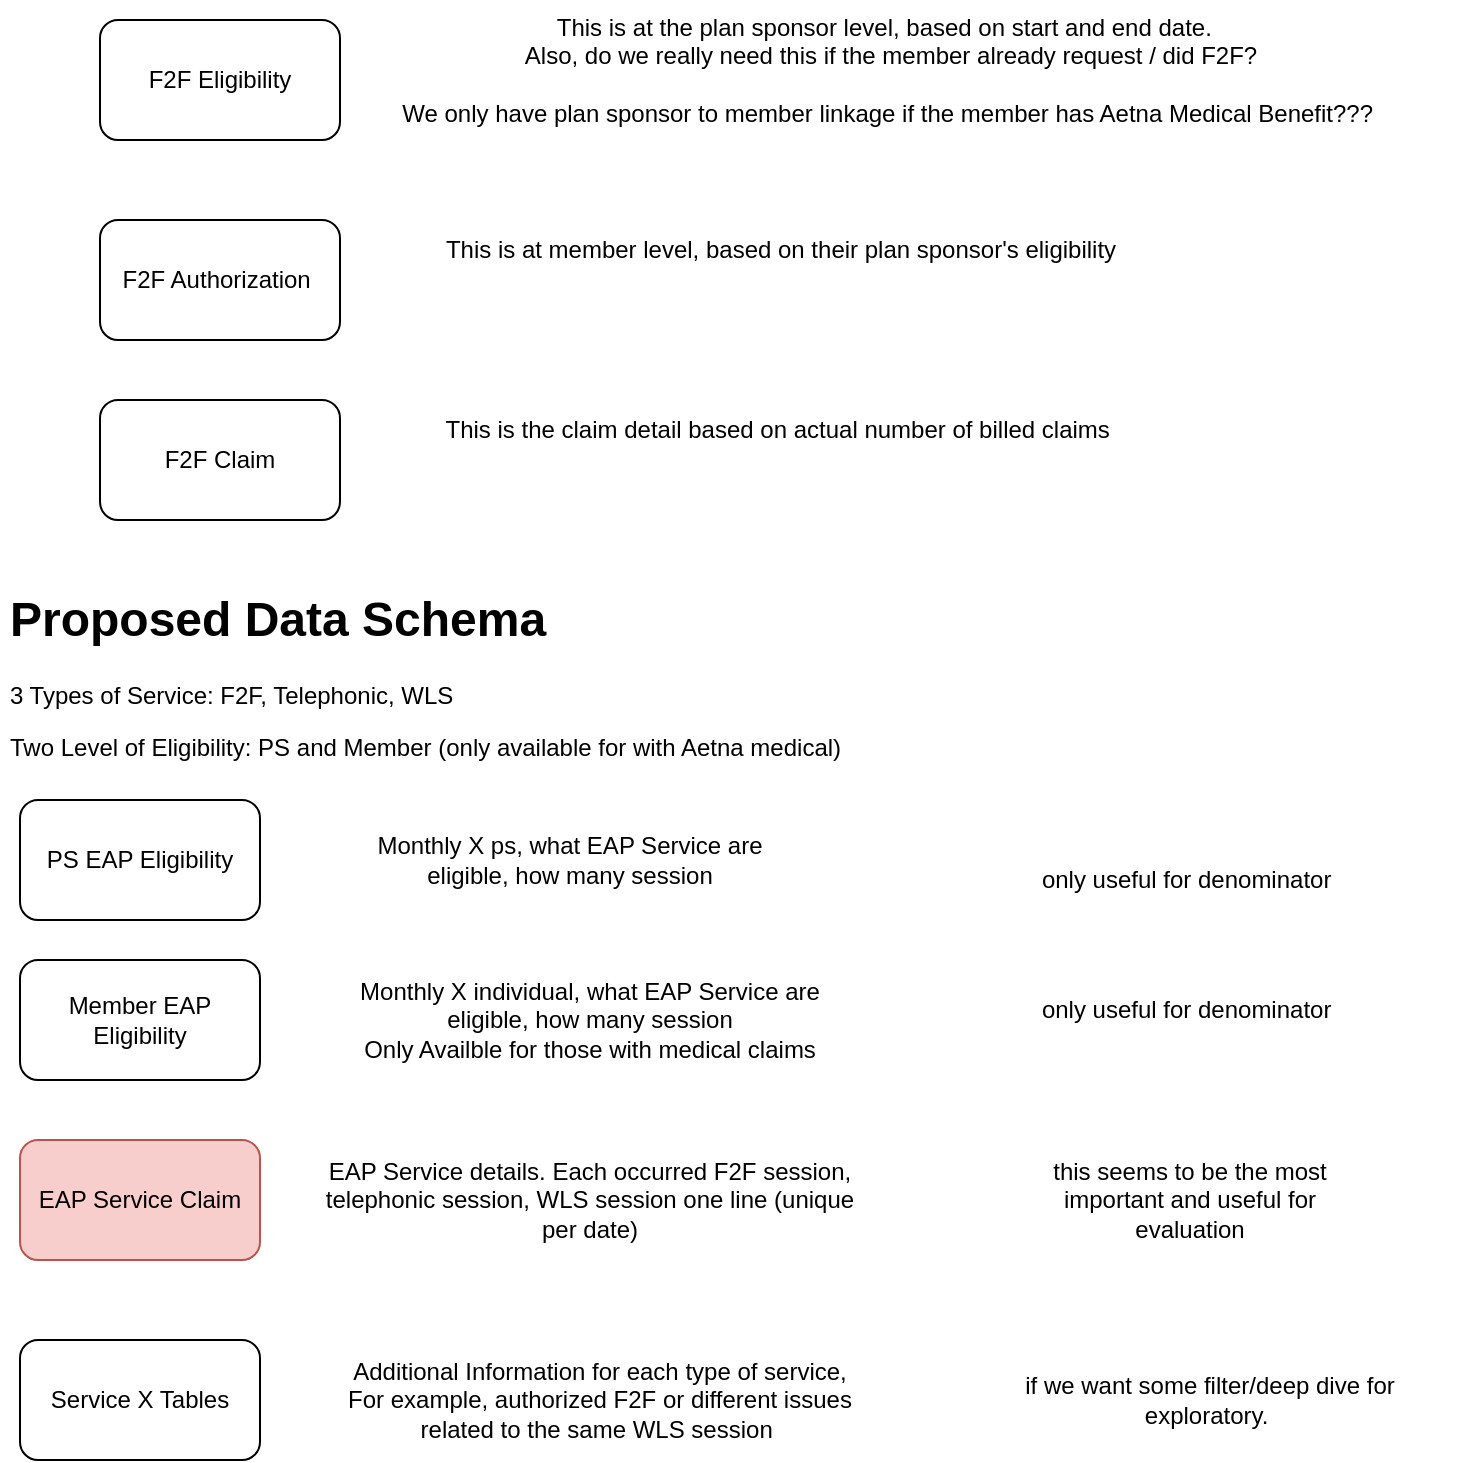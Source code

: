 <mxfile version="20.6.2" type="github">
  <diagram id="JimvKLFMV4bd7w0cs6DW" name="Page-1">
    <mxGraphModel dx="1470" dy="788" grid="1" gridSize="10" guides="1" tooltips="1" connect="1" arrows="1" fold="1" page="1" pageScale="1" pageWidth="850" pageHeight="1100" math="0" shadow="0">
      <root>
        <mxCell id="0" />
        <mxCell id="1" parent="0" />
        <mxCell id="R-19UEIqgZbKDTWxE5e_-1" value="F2F Claim" style="rounded=1;whiteSpace=wrap;html=1;" vertex="1" parent="1">
          <mxGeometry x="120" y="330" width="120" height="60" as="geometry" />
        </mxCell>
        <mxCell id="R-19UEIqgZbKDTWxE5e_-2" value="F2F Authorization&amp;nbsp;" style="rounded=1;whiteSpace=wrap;html=1;" vertex="1" parent="1">
          <mxGeometry x="120" y="240" width="120" height="60" as="geometry" />
        </mxCell>
        <mxCell id="R-19UEIqgZbKDTWxE5e_-3" value="F2F Eligibility" style="rounded=1;whiteSpace=wrap;html=1;" vertex="1" parent="1">
          <mxGeometry x="120" y="140" width="120" height="60" as="geometry" />
        </mxCell>
        <mxCell id="R-19UEIqgZbKDTWxE5e_-4" value="This is at the plan sponsor level, based on start and end date.&amp;nbsp;&amp;nbsp;&lt;br&gt;Also, do we really need this if the member already request / did F2F?&lt;br&gt;&lt;br&gt;We only have plan sponsor to member linkage if the member has Aetna Medical Benefit???&amp;nbsp;" style="text;html=1;align=center;verticalAlign=middle;resizable=0;points=[];autosize=1;strokeColor=none;fillColor=none;" vertex="1" parent="1">
          <mxGeometry x="260" y="130" width="510" height="70" as="geometry" />
        </mxCell>
        <mxCell id="R-19UEIqgZbKDTWxE5e_-5" value="This is at member level, based on their plan sponsor&#39;s eligibility" style="text;html=1;align=center;verticalAlign=middle;resizable=0;points=[];autosize=1;strokeColor=none;fillColor=none;" vertex="1" parent="1">
          <mxGeometry x="280" y="240" width="360" height="30" as="geometry" />
        </mxCell>
        <mxCell id="R-19UEIqgZbKDTWxE5e_-6" value="This is the claim detail based on actual number of billed claims&amp;nbsp;" style="text;html=1;align=center;verticalAlign=middle;resizable=0;points=[];autosize=1;strokeColor=none;fillColor=none;" vertex="1" parent="1">
          <mxGeometry x="280" y="330" width="360" height="30" as="geometry" />
        </mxCell>
        <mxCell id="R-19UEIqgZbKDTWxE5e_-7" value="&lt;h1&gt;Proposed Data Schema&amp;nbsp;&lt;/h1&gt;&lt;p&gt;3 Types of Service: F2F, Telephonic, WLS&amp;nbsp;&lt;/p&gt;&lt;p&gt;Two Level of Eligibility: PS and Member (only available for with Aetna medical)&lt;/p&gt;&lt;p&gt;&lt;br&gt;&lt;/p&gt;" style="text;html=1;strokeColor=none;fillColor=none;spacing=5;spacingTop=-20;whiteSpace=wrap;overflow=hidden;rounded=0;" vertex="1" parent="1">
          <mxGeometry x="70" y="420" width="440" height="120" as="geometry" />
        </mxCell>
        <mxCell id="R-19UEIqgZbKDTWxE5e_-8" value="Service X Tables" style="rounded=1;whiteSpace=wrap;html=1;" vertex="1" parent="1">
          <mxGeometry x="80" y="800" width="120" height="60" as="geometry" />
        </mxCell>
        <mxCell id="R-19UEIqgZbKDTWxE5e_-9" value="EAP Service Claim" style="rounded=1;whiteSpace=wrap;html=1;fillColor=#f8cecc;strokeColor=#b85450;" vertex="1" parent="1">
          <mxGeometry x="80" y="700" width="120" height="60" as="geometry" />
        </mxCell>
        <mxCell id="R-19UEIqgZbKDTWxE5e_-10" value="PS EAP Eligibility" style="rounded=1;whiteSpace=wrap;html=1;" vertex="1" parent="1">
          <mxGeometry x="80" y="530" width="120" height="60" as="geometry" />
        </mxCell>
        <mxCell id="R-19UEIqgZbKDTWxE5e_-11" value="Member EAP Eligibility" style="rounded=1;whiteSpace=wrap;html=1;" vertex="1" parent="1">
          <mxGeometry x="80" y="610" width="120" height="60" as="geometry" />
        </mxCell>
        <mxCell id="R-19UEIqgZbKDTWxE5e_-12" value="Monthly X ps, what EAP Service are eligible, how many session" style="text;html=1;strokeColor=none;fillColor=none;align=center;verticalAlign=middle;whiteSpace=wrap;rounded=0;" vertex="1" parent="1">
          <mxGeometry x="250" y="545" width="210" height="30" as="geometry" />
        </mxCell>
        <mxCell id="R-19UEIqgZbKDTWxE5e_-13" value="Monthly X individual, what EAP Service are eligible, how many session&lt;br&gt;Only Availble for those with medical claims" style="text;html=1;strokeColor=none;fillColor=none;align=center;verticalAlign=middle;whiteSpace=wrap;rounded=0;" vertex="1" parent="1">
          <mxGeometry x="230" y="625" width="270" height="30" as="geometry" />
        </mxCell>
        <mxCell id="R-19UEIqgZbKDTWxE5e_-14" value="EAP Service details. Each occurred F2F session, telephonic session, WLS session one line (unique per date)" style="text;html=1;strokeColor=none;fillColor=none;align=center;verticalAlign=middle;whiteSpace=wrap;rounded=0;" vertex="1" parent="1">
          <mxGeometry x="230" y="715" width="270" height="30" as="geometry" />
        </mxCell>
        <mxCell id="R-19UEIqgZbKDTWxE5e_-15" value="Additional Information for each type of service,&lt;br&gt;For example, authorized F2F or different issues related to the same WLS session&amp;nbsp;" style="text;html=1;strokeColor=none;fillColor=none;align=center;verticalAlign=middle;whiteSpace=wrap;rounded=0;" vertex="1" parent="1">
          <mxGeometry x="240" y="815" width="260" height="30" as="geometry" />
        </mxCell>
        <mxCell id="R-19UEIqgZbKDTWxE5e_-16" value="only useful for denominator&amp;nbsp;" style="text;html=1;strokeColor=none;fillColor=none;align=center;verticalAlign=middle;whiteSpace=wrap;rounded=0;" vertex="1" parent="1">
          <mxGeometry x="540" y="620" width="250" height="30" as="geometry" />
        </mxCell>
        <mxCell id="R-19UEIqgZbKDTWxE5e_-17" value="only useful for denominator&amp;nbsp;" style="text;html=1;strokeColor=none;fillColor=none;align=center;verticalAlign=middle;whiteSpace=wrap;rounded=0;" vertex="1" parent="1">
          <mxGeometry x="540" y="555" width="250" height="30" as="geometry" />
        </mxCell>
        <mxCell id="R-19UEIqgZbKDTWxE5e_-20" value="this seems to be the most important and useful for evaluation" style="text;html=1;strokeColor=none;fillColor=none;align=center;verticalAlign=middle;whiteSpace=wrap;rounded=0;" vertex="1" parent="1">
          <mxGeometry x="575" y="707.5" width="180" height="45" as="geometry" />
        </mxCell>
        <mxCell id="R-19UEIqgZbKDTWxE5e_-21" value="if we want some filter/deep dive for exploratory.&amp;nbsp;&lt;br&gt;" style="text;html=1;strokeColor=none;fillColor=none;align=center;verticalAlign=middle;whiteSpace=wrap;rounded=0;" vertex="1" parent="1">
          <mxGeometry x="550" y="815" width="250" height="30" as="geometry" />
        </mxCell>
      </root>
    </mxGraphModel>
  </diagram>
</mxfile>
